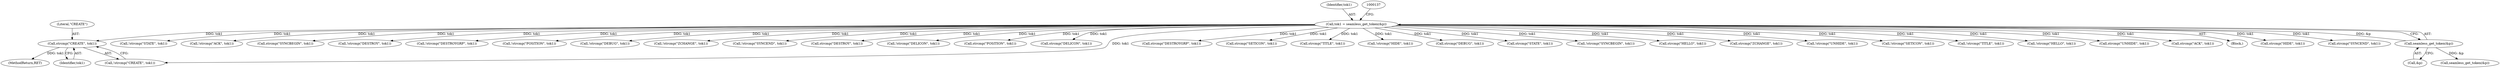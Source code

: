 digraph "0_rdesktop_4dca546d04321a610c1835010b5dad85163b65e1_14@API" {
"1000173" [label="(Call,strcmp(\"CREATE\", tok1))"];
"1000131" [label="(Call,tok1 = seamless_get_token(&p))"];
"1000133" [label="(Call,seamless_get_token(&p))"];
"1000688" [label="(Call,!strcmp(\"STATE\", tok1))"];
"1000833" [label="(Call,!strcmp(\"ACK\", tok1))"];
"1000754" [label="(Call,strcmp(\"SYNCBEGIN\", tok1))"];
"1000239" [label="(Call,!strcmp(\"DESTROY\", tok1))"];
"1000278" [label="(Call,!strcmp(\"DESTROYGRP\", tok1))"];
"1000505" [label="(Call,!strcmp(\"POSITION\", tok1))"];
"1000741" [label="(Call,!strcmp(\"DEBUG\", tok1))"];
"1000600" [label="(Call,!strcmp(\"ZCHANGE\", tok1))"];
"1000175" [label="(Identifier,tok1)"];
"1000779" [label="(Call,!strcmp(\"SYNCEND\", tok1))"];
"1000240" [label="(Call,strcmp(\"DESTROY\", tok1))"];
"1000450" [label="(Call,!strcmp(\"DELICON\", tok1))"];
"1000173" [label="(Call,strcmp(\"CREATE\", tok1))"];
"1000506" [label="(Call,strcmp(\"POSITION\", tok1))"];
"1000451" [label="(Call,strcmp(\"DELICON\", tok1))"];
"1000172" [label="(Call,!strcmp(\"CREATE\", tok1))"];
"1000279" [label="(Call,strcmp(\"DESTROYGRP\", tok1))"];
"1000318" [label="(Call,strcmp(\"SETICON\", tok1))"];
"1000649" [label="(Call,strcmp(\"TITLE\", tok1))"];
"1000855" [label="(Call,!strcmp(\"HIDE\", tok1))"];
"1000742" [label="(Call,strcmp(\"DEBUG\", tok1))"];
"1000689" [label="(Call,strcmp(\"STATE\", tok1))"];
"1000753" [label="(Call,!strcmp(\"SYNCBEGIN\", tok1))"];
"1000804" [label="(Call,strcmp(\"HELLO\", tok1))"];
"1000601" [label="(Call,strcmp(\"ZCHANGE\", tok1))"];
"1000131" [label="(Call,tok1 = seamless_get_token(&p))"];
"1000174" [label="(Literal,\"CREATE\")"];
"1000880" [label="(Call,!strcmp(\"UNHIDE\", tok1))"];
"1000132" [label="(Identifier,tok1)"];
"1000133" [label="(Call,seamless_get_token(&p))"];
"1000317" [label="(Call,!strcmp(\"SETICON\", tok1))"];
"1000648" [label="(Call,!strcmp(\"TITLE\", tok1))"];
"1000803" [label="(Call,!strcmp(\"HELLO\", tok1))"];
"1000881" [label="(Call,strcmp(\"UNHIDE\", tok1))"];
"1000834" [label="(Call,strcmp(\"ACK\", tok1))"];
"1000104" [label="(Block,)"];
"1000134" [label="(Call,&p)"];
"1000856" [label="(Call,strcmp(\"HIDE\", tok1))"];
"1000138" [label="(Call,seamless_get_token(&p))"];
"1000780" [label="(Call,strcmp(\"SYNCEND\", tok1))"];
"1000907" [label="(MethodReturn,RET)"];
"1000173" -> "1000172"  [label="AST: "];
"1000173" -> "1000175"  [label="CFG: "];
"1000174" -> "1000173"  [label="AST: "];
"1000175" -> "1000173"  [label="AST: "];
"1000172" -> "1000173"  [label="CFG: "];
"1000173" -> "1000907"  [label="DDG: tok1"];
"1000131" -> "1000173"  [label="DDG: tok1"];
"1000131" -> "1000104"  [label="AST: "];
"1000131" -> "1000133"  [label="CFG: "];
"1000132" -> "1000131"  [label="AST: "];
"1000133" -> "1000131"  [label="AST: "];
"1000137" -> "1000131"  [label="CFG: "];
"1000133" -> "1000131"  [label="DDG: &p"];
"1000131" -> "1000172"  [label="DDG: tok1"];
"1000131" -> "1000239"  [label="DDG: tok1"];
"1000131" -> "1000240"  [label="DDG: tok1"];
"1000131" -> "1000278"  [label="DDG: tok1"];
"1000131" -> "1000279"  [label="DDG: tok1"];
"1000131" -> "1000317"  [label="DDG: tok1"];
"1000131" -> "1000318"  [label="DDG: tok1"];
"1000131" -> "1000450"  [label="DDG: tok1"];
"1000131" -> "1000451"  [label="DDG: tok1"];
"1000131" -> "1000505"  [label="DDG: tok1"];
"1000131" -> "1000506"  [label="DDG: tok1"];
"1000131" -> "1000600"  [label="DDG: tok1"];
"1000131" -> "1000601"  [label="DDG: tok1"];
"1000131" -> "1000648"  [label="DDG: tok1"];
"1000131" -> "1000649"  [label="DDG: tok1"];
"1000131" -> "1000688"  [label="DDG: tok1"];
"1000131" -> "1000689"  [label="DDG: tok1"];
"1000131" -> "1000741"  [label="DDG: tok1"];
"1000131" -> "1000742"  [label="DDG: tok1"];
"1000131" -> "1000753"  [label="DDG: tok1"];
"1000131" -> "1000754"  [label="DDG: tok1"];
"1000131" -> "1000779"  [label="DDG: tok1"];
"1000131" -> "1000780"  [label="DDG: tok1"];
"1000131" -> "1000803"  [label="DDG: tok1"];
"1000131" -> "1000804"  [label="DDG: tok1"];
"1000131" -> "1000833"  [label="DDG: tok1"];
"1000131" -> "1000834"  [label="DDG: tok1"];
"1000131" -> "1000855"  [label="DDG: tok1"];
"1000131" -> "1000856"  [label="DDG: tok1"];
"1000131" -> "1000880"  [label="DDG: tok1"];
"1000131" -> "1000881"  [label="DDG: tok1"];
"1000133" -> "1000134"  [label="CFG: "];
"1000134" -> "1000133"  [label="AST: "];
"1000133" -> "1000138"  [label="DDG: &p"];
}
